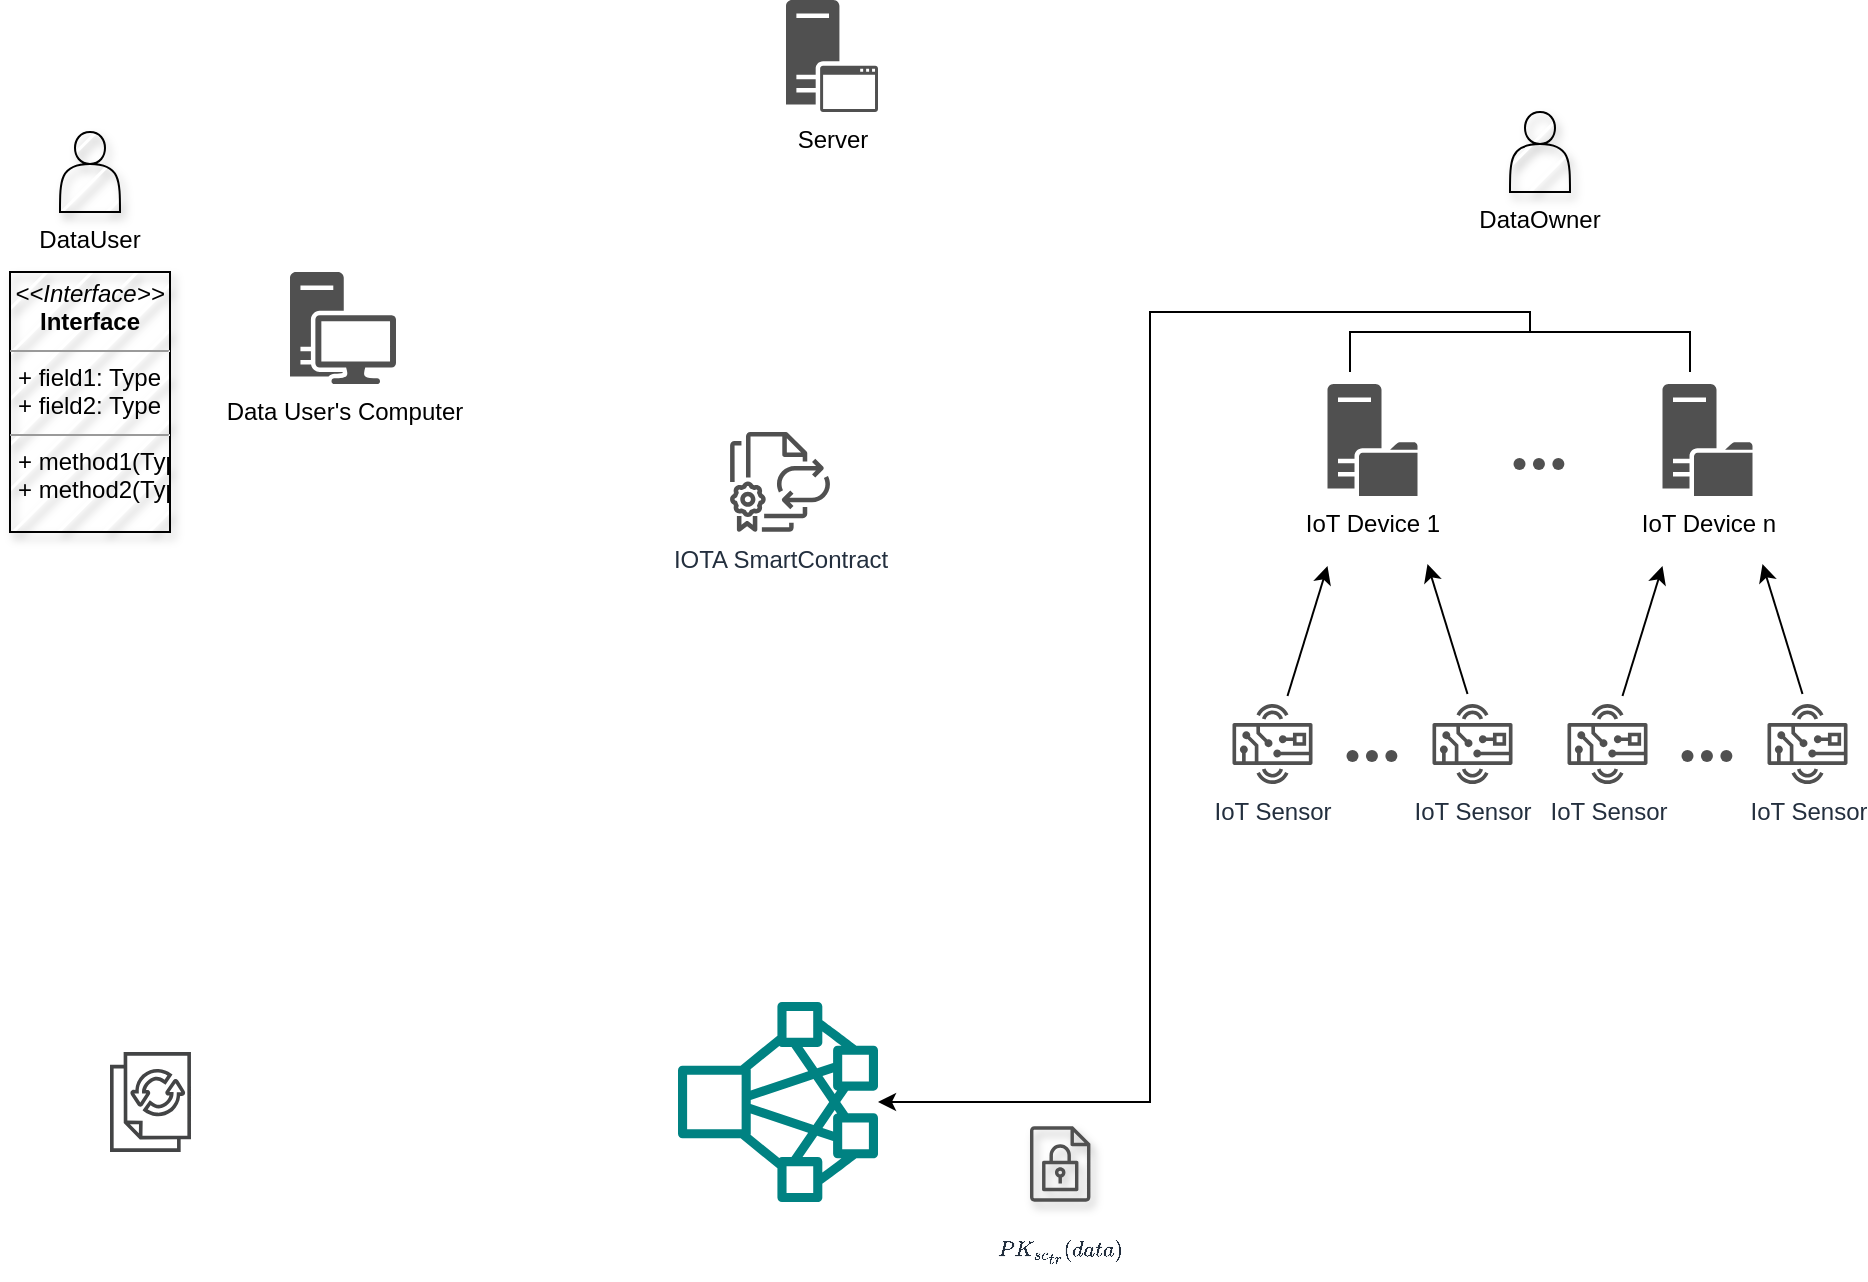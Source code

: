 <mxfile version="20.8.20" type="github">
  <diagram name="第 1 页" id="0Bb90YlJC23ZNc2bx1gv">
    <mxGraphModel dx="1195" dy="668" grid="1" gridSize="10" guides="1" tooltips="1" connect="1" arrows="1" fold="1" page="1" pageScale="1" pageWidth="827" pageHeight="1169" background="#FFFFFF" math="1" shadow="0">
      <root>
        <mxCell id="0" />
        <mxCell id="1" parent="0" />
        <mxCell id="S3q35cUGkQxc2vFmGl0s-1" value="DataUser" style="shape=actor;whiteSpace=wrap;html=1;comic=0;shadow=1;fillStyle=hatch;movable=1;resizable=1;rotatable=1;deletable=1;editable=1;locked=0;connectable=1;verticalAlign=top;horizontal=1;labelPosition=center;verticalLabelPosition=bottom;align=center;" parent="1" vertex="1">
          <mxGeometry x="45" y="100" width="30" height="40" as="geometry" />
        </mxCell>
        <mxCell id="yXj0ikB4jnKrbNH409NH-15" value="&lt;p style=&quot;margin:0px;margin-top:4px;text-align:center;&quot;&gt;&lt;i&gt;&amp;lt;&amp;lt;Interface&amp;gt;&amp;gt;&lt;/i&gt;&lt;br/&gt;&lt;b&gt;Interface&lt;/b&gt;&lt;/p&gt;&lt;hr size=&quot;1&quot;/&gt;&lt;p style=&quot;margin:0px;margin-left:4px;&quot;&gt;+ field1: Type&lt;br/&gt;+ field2: Type&lt;/p&gt;&lt;hr size=&quot;1&quot;/&gt;&lt;p style=&quot;margin:0px;margin-left:4px;&quot;&gt;+ method1(Type): Type&lt;br/&gt;+ method2(Type, Type): Type&lt;/p&gt;" style="verticalAlign=top;align=left;overflow=fill;fontSize=12;fontFamily=Helvetica;html=1;shadow=1;comic=0;fillStyle=hatch;strokeColor=default;fontColor=default;fillColor=default;" vertex="1" parent="1">
          <mxGeometry x="20" y="170" width="80" height="130" as="geometry" />
        </mxCell>
        <mxCell id="yXj0ikB4jnKrbNH409NH-16" value="DataOwner" style="shape=actor;whiteSpace=wrap;html=1;comic=0;shadow=1;fillStyle=hatch;movable=1;resizable=1;rotatable=1;deletable=1;editable=1;locked=0;connectable=1;verticalAlign=top;horizontal=1;labelPosition=center;verticalLabelPosition=bottom;align=center;" vertex="1" parent="1">
          <mxGeometry x="770" y="90" width="30" height="40" as="geometry" />
        </mxCell>
        <mxCell id="yXj0ikB4jnKrbNH409NH-26" value="Server" style="sketch=0;pointerEvents=1;shadow=0;dashed=0;html=1;strokeColor=none;fillColor=#505050;labelPosition=center;verticalLabelPosition=bottom;verticalAlign=top;outlineConnect=0;align=center;shape=mxgraph.office.servers.application_server;comic=0;fillStyle=auto;fontFamily=Helvetica;fontSize=12;fontColor=default;" vertex="1" parent="1">
          <mxGeometry x="408" y="34" width="46" height="56" as="geometry" />
        </mxCell>
        <mxCell id="yXj0ikB4jnKrbNH409NH-32" value="Data User&#39;s Computer" style="sketch=0;pointerEvents=1;shadow=0;dashed=0;html=1;strokeColor=none;fillColor=#505050;labelPosition=center;verticalLabelPosition=bottom;verticalAlign=top;outlineConnect=0;align=center;shape=mxgraph.office.devices.workstation;comic=0;fillStyle=auto;fontFamily=Helvetica;fontSize=12;fontColor=default;" vertex="1" parent="1">
          <mxGeometry x="160" y="170" width="53" height="56" as="geometry" />
        </mxCell>
        <mxCell id="yXj0ikB4jnKrbNH409NH-33" value="" style="sketch=0;pointerEvents=1;shadow=0;dashed=0;html=1;strokeColor=none;fillColor=#434445;aspect=fixed;labelPosition=center;verticalLabelPosition=bottom;verticalAlign=top;align=center;outlineConnect=0;shape=mxgraph.vvd.site_recovery_functional_icon;comic=0;fillStyle=auto;fontFamily=Helvetica;fontSize=12;fontColor=default;" vertex="1" parent="1">
          <mxGeometry x="70" y="560" width="40.5" height="50" as="geometry" />
        </mxCell>
        <mxCell id="yXj0ikB4jnKrbNH409NH-43" value="IOTA SmartContract" style="sketch=0;outlineConnect=0;fontColor=#232F3E;gradientColor=none;fillColor=#505050;strokeColor=none;dashed=0;verticalLabelPosition=bottom;verticalAlign=top;align=center;html=1;fontSize=12;fontStyle=0;aspect=fixed;pointerEvents=1;shape=mxgraph.aws4.license_manager_license_blending;shadow=0;comic=0;fillStyle=auto;fontFamily=Helvetica;" vertex="1" parent="1">
          <mxGeometry x="380" y="250" width="50" height="50" as="geometry" />
        </mxCell>
        <mxCell id="yXj0ikB4jnKrbNH409NH-52" value="" style="group" vertex="1" connectable="0" parent="1">
          <mxGeometry x="340" y="535" width="114" height="100" as="geometry" />
        </mxCell>
        <mxCell id="yXj0ikB4jnKrbNH409NH-42" value="" style="sketch=0;outlineConnect=0;fontColor=#232F3E;gradientColor=none;fillColor=#008282;strokeColor=none;dashed=0;verticalLabelPosition=bottom;verticalAlign=top;align=center;html=1;fontSize=12;fontStyle=0;pointerEvents=1;shape=mxgraph.aws4.cluster;shadow=0;comic=0;fillStyle=auto;fontFamily=Helvetica;aspect=fixed;" vertex="1" parent="yXj0ikB4jnKrbNH409NH-52">
          <mxGeometry x="14" width="100" height="100" as="geometry" />
        </mxCell>
        <mxCell id="yXj0ikB4jnKrbNH409NH-51" value="" style="shape=image;verticalLabelPosition=bottom;labelBackgroundColor=default;verticalAlign=top;aspect=fixed;imageAspect=0;image=https://miro.medium.com/max/1024/1*lGh_L0ldPWz1kFMcKvj4Qw.png;fillColor=#67AB9F;" vertex="1" parent="yXj0ikB4jnKrbNH409NH-52">
          <mxGeometry y="18" width="60" height="60" as="geometry" />
        </mxCell>
        <mxCell id="yXj0ikB4jnKrbNH409NH-105" value="" style="group" vertex="1" connectable="0" parent="1">
          <mxGeometry x="631.25" y="226" width="307.5" height="200" as="geometry" />
        </mxCell>
        <mxCell id="yXj0ikB4jnKrbNH409NH-41" value="IoT Device 1" style="sketch=0;pointerEvents=1;shadow=0;dashed=0;html=1;strokeColor=none;fillColor=#505050;labelPosition=center;verticalLabelPosition=bottom;verticalAlign=top;outlineConnect=0;align=center;shape=mxgraph.office.servers.file_server;comic=0;fillStyle=auto;fontFamily=Helvetica;fontSize=12;fontColor=default;" vertex="1" parent="yXj0ikB4jnKrbNH409NH-105">
          <mxGeometry x="47.5" width="45" height="56" as="geometry" />
        </mxCell>
        <mxCell id="yXj0ikB4jnKrbNH409NH-53" value="IoT Sensor" style="sketch=0;outlineConnect=0;fontColor=#232F3E;gradientColor=none;fillColor=#505050;strokeColor=none;dashed=0;verticalLabelPosition=bottom;verticalAlign=top;align=center;html=1;fontSize=12;fontStyle=0;aspect=fixed;pointerEvents=1;shape=mxgraph.aws4.hardware_board;shadow=0;comic=0;fillStyle=auto;fontFamily=Helvetica;" vertex="1" parent="yXj0ikB4jnKrbNH409NH-105">
          <mxGeometry y="160" width="40" height="40" as="geometry" />
        </mxCell>
        <mxCell id="yXj0ikB4jnKrbNH409NH-55" value="IoT Sensor" style="sketch=0;outlineConnect=0;fontColor=#232F3E;gradientColor=none;fillColor=#505050;strokeColor=none;dashed=0;verticalLabelPosition=bottom;verticalAlign=top;align=center;html=1;fontSize=12;fontStyle=0;aspect=fixed;pointerEvents=1;shape=mxgraph.aws4.hardware_board;shadow=0;comic=0;fillStyle=auto;fontFamily=Helvetica;" vertex="1" parent="yXj0ikB4jnKrbNH409NH-105">
          <mxGeometry x="100" y="160" width="40" height="40" as="geometry" />
        </mxCell>
        <mxCell id="yXj0ikB4jnKrbNH409NH-59" value="" style="group" vertex="1" connectable="0" parent="yXj0ikB4jnKrbNH409NH-105">
          <mxGeometry x="50" y="176" width="34" height="12" as="geometry" />
        </mxCell>
        <mxCell id="yXj0ikB4jnKrbNH409NH-56" value="" style="shape=waypoint;sketch=0;fillStyle=solid;size=6;pointerEvents=1;points=[];fillColor=none;resizable=0;rotatable=0;perimeter=centerPerimeter;snapToPoint=1;shadow=0;dashed=0;comic=0;fontFamily=Helvetica;fontSize=12;fontColor=default;html=1;strokeColor=#505050;" vertex="1" parent="yXj0ikB4jnKrbNH409NH-59">
          <mxGeometry width="20" height="20" as="geometry" />
        </mxCell>
        <mxCell id="yXj0ikB4jnKrbNH409NH-57" value="" style="shape=waypoint;sketch=0;fillStyle=solid;size=6;pointerEvents=1;points=[];fillColor=none;resizable=0;rotatable=0;perimeter=centerPerimeter;snapToPoint=1;shadow=0;dashed=0;comic=0;fontFamily=Helvetica;fontSize=12;fontColor=default;html=1;strokeColor=#505050;" vertex="1" parent="yXj0ikB4jnKrbNH409NH-59">
          <mxGeometry x="9.714" width="20" height="20" as="geometry" />
        </mxCell>
        <mxCell id="yXj0ikB4jnKrbNH409NH-58" value="" style="shape=waypoint;sketch=0;fillStyle=solid;size=6;pointerEvents=1;points=[];fillColor=none;resizable=0;rotatable=0;perimeter=centerPerimeter;snapToPoint=1;shadow=0;dashed=0;comic=0;fontFamily=Helvetica;fontSize=12;fontColor=default;html=1;strokeColor=#505050;" vertex="1" parent="yXj0ikB4jnKrbNH409NH-59">
          <mxGeometry x="19.429" width="20" height="20" as="geometry" />
        </mxCell>
        <mxCell id="yXj0ikB4jnKrbNH409NH-67" value="" style="endArrow=classic;html=1;rounded=0;fontFamily=Helvetica;fontSize=12;fontColor=default;" edge="1" parent="yXj0ikB4jnKrbNH409NH-105">
          <mxGeometry width="50" height="50" relative="1" as="geometry">
            <mxPoint x="117.5" y="155" as="sourcePoint" />
            <mxPoint x="97.5" y="90" as="targetPoint" />
          </mxGeometry>
        </mxCell>
        <mxCell id="yXj0ikB4jnKrbNH409NH-69" value="" style="endArrow=classic;html=1;fontFamily=Helvetica;fontSize=12;fontColor=default;rounded=0;" edge="1" parent="yXj0ikB4jnKrbNH409NH-105">
          <mxGeometry width="50" height="50" relative="1" as="geometry">
            <mxPoint x="27.5" y="156" as="sourcePoint" />
            <mxPoint x="47.5" y="91" as="targetPoint" />
          </mxGeometry>
        </mxCell>
        <mxCell id="yXj0ikB4jnKrbNH409NH-90" value="IoT Device n" style="sketch=0;pointerEvents=1;shadow=0;dashed=0;html=1;strokeColor=none;fillColor=#505050;labelPosition=center;verticalLabelPosition=bottom;verticalAlign=top;outlineConnect=0;align=center;shape=mxgraph.office.servers.file_server;comic=0;fillStyle=auto;fontFamily=Helvetica;fontSize=12;fontColor=default;" vertex="1" parent="yXj0ikB4jnKrbNH409NH-105">
          <mxGeometry x="215" width="45" height="56" as="geometry" />
        </mxCell>
        <mxCell id="yXj0ikB4jnKrbNH409NH-91" value="IoT Sensor" style="sketch=0;outlineConnect=0;fontColor=#232F3E;gradientColor=none;fillColor=#505050;strokeColor=none;dashed=0;verticalLabelPosition=bottom;verticalAlign=top;align=center;html=1;fontSize=12;fontStyle=0;aspect=fixed;pointerEvents=1;shape=mxgraph.aws4.hardware_board;shadow=0;comic=0;fillStyle=auto;fontFamily=Helvetica;" vertex="1" parent="yXj0ikB4jnKrbNH409NH-105">
          <mxGeometry x="167.5" y="160" width="40" height="40" as="geometry" />
        </mxCell>
        <mxCell id="yXj0ikB4jnKrbNH409NH-92" value="IoT Sensor" style="sketch=0;outlineConnect=0;fontColor=#232F3E;gradientColor=none;fillColor=#505050;strokeColor=none;dashed=0;verticalLabelPosition=bottom;verticalAlign=top;align=center;html=1;fontSize=12;fontStyle=0;aspect=fixed;pointerEvents=1;shape=mxgraph.aws4.hardware_board;shadow=0;comic=0;fillStyle=auto;fontFamily=Helvetica;" vertex="1" parent="yXj0ikB4jnKrbNH409NH-105">
          <mxGeometry x="267.5" y="160" width="40" height="40" as="geometry" />
        </mxCell>
        <mxCell id="yXj0ikB4jnKrbNH409NH-93" value="" style="group" vertex="1" connectable="0" parent="yXj0ikB4jnKrbNH409NH-105">
          <mxGeometry x="217.5" y="176" width="34" height="12" as="geometry" />
        </mxCell>
        <mxCell id="yXj0ikB4jnKrbNH409NH-94" value="" style="shape=waypoint;sketch=0;fillStyle=solid;size=6;pointerEvents=1;points=[];fillColor=none;resizable=0;rotatable=0;perimeter=centerPerimeter;snapToPoint=1;shadow=0;dashed=0;comic=0;fontFamily=Helvetica;fontSize=12;fontColor=default;html=1;strokeColor=#505050;" vertex="1" parent="yXj0ikB4jnKrbNH409NH-93">
          <mxGeometry width="20" height="20" as="geometry" />
        </mxCell>
        <mxCell id="yXj0ikB4jnKrbNH409NH-95" value="" style="shape=waypoint;sketch=0;fillStyle=solid;size=6;pointerEvents=1;points=[];fillColor=none;resizable=0;rotatable=0;perimeter=centerPerimeter;snapToPoint=1;shadow=0;dashed=0;comic=0;fontFamily=Helvetica;fontSize=12;fontColor=default;html=1;strokeColor=#505050;" vertex="1" parent="yXj0ikB4jnKrbNH409NH-93">
          <mxGeometry x="9.714" width="20" height="20" as="geometry" />
        </mxCell>
        <mxCell id="yXj0ikB4jnKrbNH409NH-96" value="" style="shape=waypoint;sketch=0;fillStyle=solid;size=6;pointerEvents=1;points=[];fillColor=none;resizable=0;rotatable=0;perimeter=centerPerimeter;snapToPoint=1;shadow=0;dashed=0;comic=0;fontFamily=Helvetica;fontSize=12;fontColor=default;html=1;strokeColor=#505050;" vertex="1" parent="yXj0ikB4jnKrbNH409NH-93">
          <mxGeometry x="19.429" width="20" height="20" as="geometry" />
        </mxCell>
        <mxCell id="yXj0ikB4jnKrbNH409NH-97" value="" style="endArrow=classic;html=1;rounded=0;fontFamily=Helvetica;fontSize=12;fontColor=default;" edge="1" parent="yXj0ikB4jnKrbNH409NH-105">
          <mxGeometry width="50" height="50" relative="1" as="geometry">
            <mxPoint x="285" y="155" as="sourcePoint" />
            <mxPoint x="265" y="90" as="targetPoint" />
          </mxGeometry>
        </mxCell>
        <mxCell id="yXj0ikB4jnKrbNH409NH-98" value="" style="endArrow=classic;html=1;fontFamily=Helvetica;fontSize=12;fontColor=default;rounded=0;" edge="1" parent="yXj0ikB4jnKrbNH409NH-105">
          <mxGeometry width="50" height="50" relative="1" as="geometry">
            <mxPoint x="195" y="156" as="sourcePoint" />
            <mxPoint x="215" y="91" as="targetPoint" />
          </mxGeometry>
        </mxCell>
        <mxCell id="yXj0ikB4jnKrbNH409NH-99" value="" style="group" vertex="1" connectable="0" parent="yXj0ikB4jnKrbNH409NH-105">
          <mxGeometry x="133.5" y="30" width="34" height="12" as="geometry" />
        </mxCell>
        <mxCell id="yXj0ikB4jnKrbNH409NH-100" value="" style="shape=waypoint;sketch=0;fillStyle=solid;size=6;pointerEvents=1;points=[];fillColor=none;resizable=0;rotatable=0;perimeter=centerPerimeter;snapToPoint=1;shadow=0;dashed=0;comic=0;fontFamily=Helvetica;fontSize=12;fontColor=default;html=1;strokeColor=#505050;" vertex="1" parent="yXj0ikB4jnKrbNH409NH-99">
          <mxGeometry width="20" height="20" as="geometry" />
        </mxCell>
        <mxCell id="yXj0ikB4jnKrbNH409NH-101" value="" style="shape=waypoint;sketch=0;fillStyle=solid;size=6;pointerEvents=1;points=[];fillColor=none;resizable=0;rotatable=0;perimeter=centerPerimeter;snapToPoint=1;shadow=0;dashed=0;comic=0;fontFamily=Helvetica;fontSize=12;fontColor=default;html=1;strokeColor=#505050;" vertex="1" parent="yXj0ikB4jnKrbNH409NH-99">
          <mxGeometry x="9.714" width="20" height="20" as="geometry" />
        </mxCell>
        <mxCell id="yXj0ikB4jnKrbNH409NH-102" value="" style="shape=waypoint;sketch=0;fillStyle=solid;size=6;pointerEvents=1;points=[];fillColor=none;resizable=0;rotatable=0;perimeter=centerPerimeter;snapToPoint=1;shadow=0;dashed=0;comic=0;fontFamily=Helvetica;fontSize=12;fontColor=default;html=1;strokeColor=#505050;" vertex="1" parent="yXj0ikB4jnKrbNH409NH-99">
          <mxGeometry x="19.429" width="20" height="20" as="geometry" />
        </mxCell>
        <mxCell id="yXj0ikB4jnKrbNH409NH-110" style="edgeStyle=orthogonalEdgeStyle;rounded=0;orthogonalLoop=1;jettySize=auto;html=1;fontFamily=Helvetica;fontSize=12;fontColor=default;" edge="1" parent="1" target="yXj0ikB4jnKrbNH409NH-42">
          <mxGeometry relative="1" as="geometry">
            <mxPoint x="780" y="200" as="sourcePoint" />
            <Array as="points">
              <mxPoint x="780" y="190" />
              <mxPoint x="590" y="190" />
              <mxPoint x="590" y="585" />
            </Array>
          </mxGeometry>
        </mxCell>
        <mxCell id="yXj0ikB4jnKrbNH409NH-113" value="" style="endArrow=none;html=1;rounded=0;fontFamily=Helvetica;fontSize=12;fontColor=default;" edge="1" parent="1">
          <mxGeometry width="50" height="50" relative="1" as="geometry">
            <mxPoint x="690" y="220" as="sourcePoint" />
            <mxPoint x="860" y="220" as="targetPoint" />
            <Array as="points">
              <mxPoint x="690" y="200" />
              <mxPoint x="860" y="200" />
            </Array>
          </mxGeometry>
        </mxCell>
        <mxCell id="yXj0ikB4jnKrbNH409NH-114" value="&lt;p style=&quot;line-height: 40%;&quot;&gt;&lt;font style=&quot;font-size: 11px;&quot;&gt;&lt;i&gt;&lt;sup&gt;$$PK_{{sc}_{tr}}(data)$$&lt;/sup&gt;&lt;/i&gt;&lt;/font&gt;&lt;/p&gt;" style="sketch=0;outlineConnect=0;fontColor=#232F3E;gradientColor=none;fillColor=#505050;strokeColor=none;dashed=0;verticalLabelPosition=bottom;verticalAlign=top;align=center;html=1;fontSize=12;fontStyle=0;aspect=fixed;pointerEvents=1;shape=mxgraph.aws4.encrypted_data;shadow=1;comic=0;fillStyle=auto;fontFamily=Helvetica;" vertex="1" parent="1">
          <mxGeometry x="530" y="597" width="30.21" height="38" as="geometry" />
        </mxCell>
      </root>
    </mxGraphModel>
  </diagram>
</mxfile>

